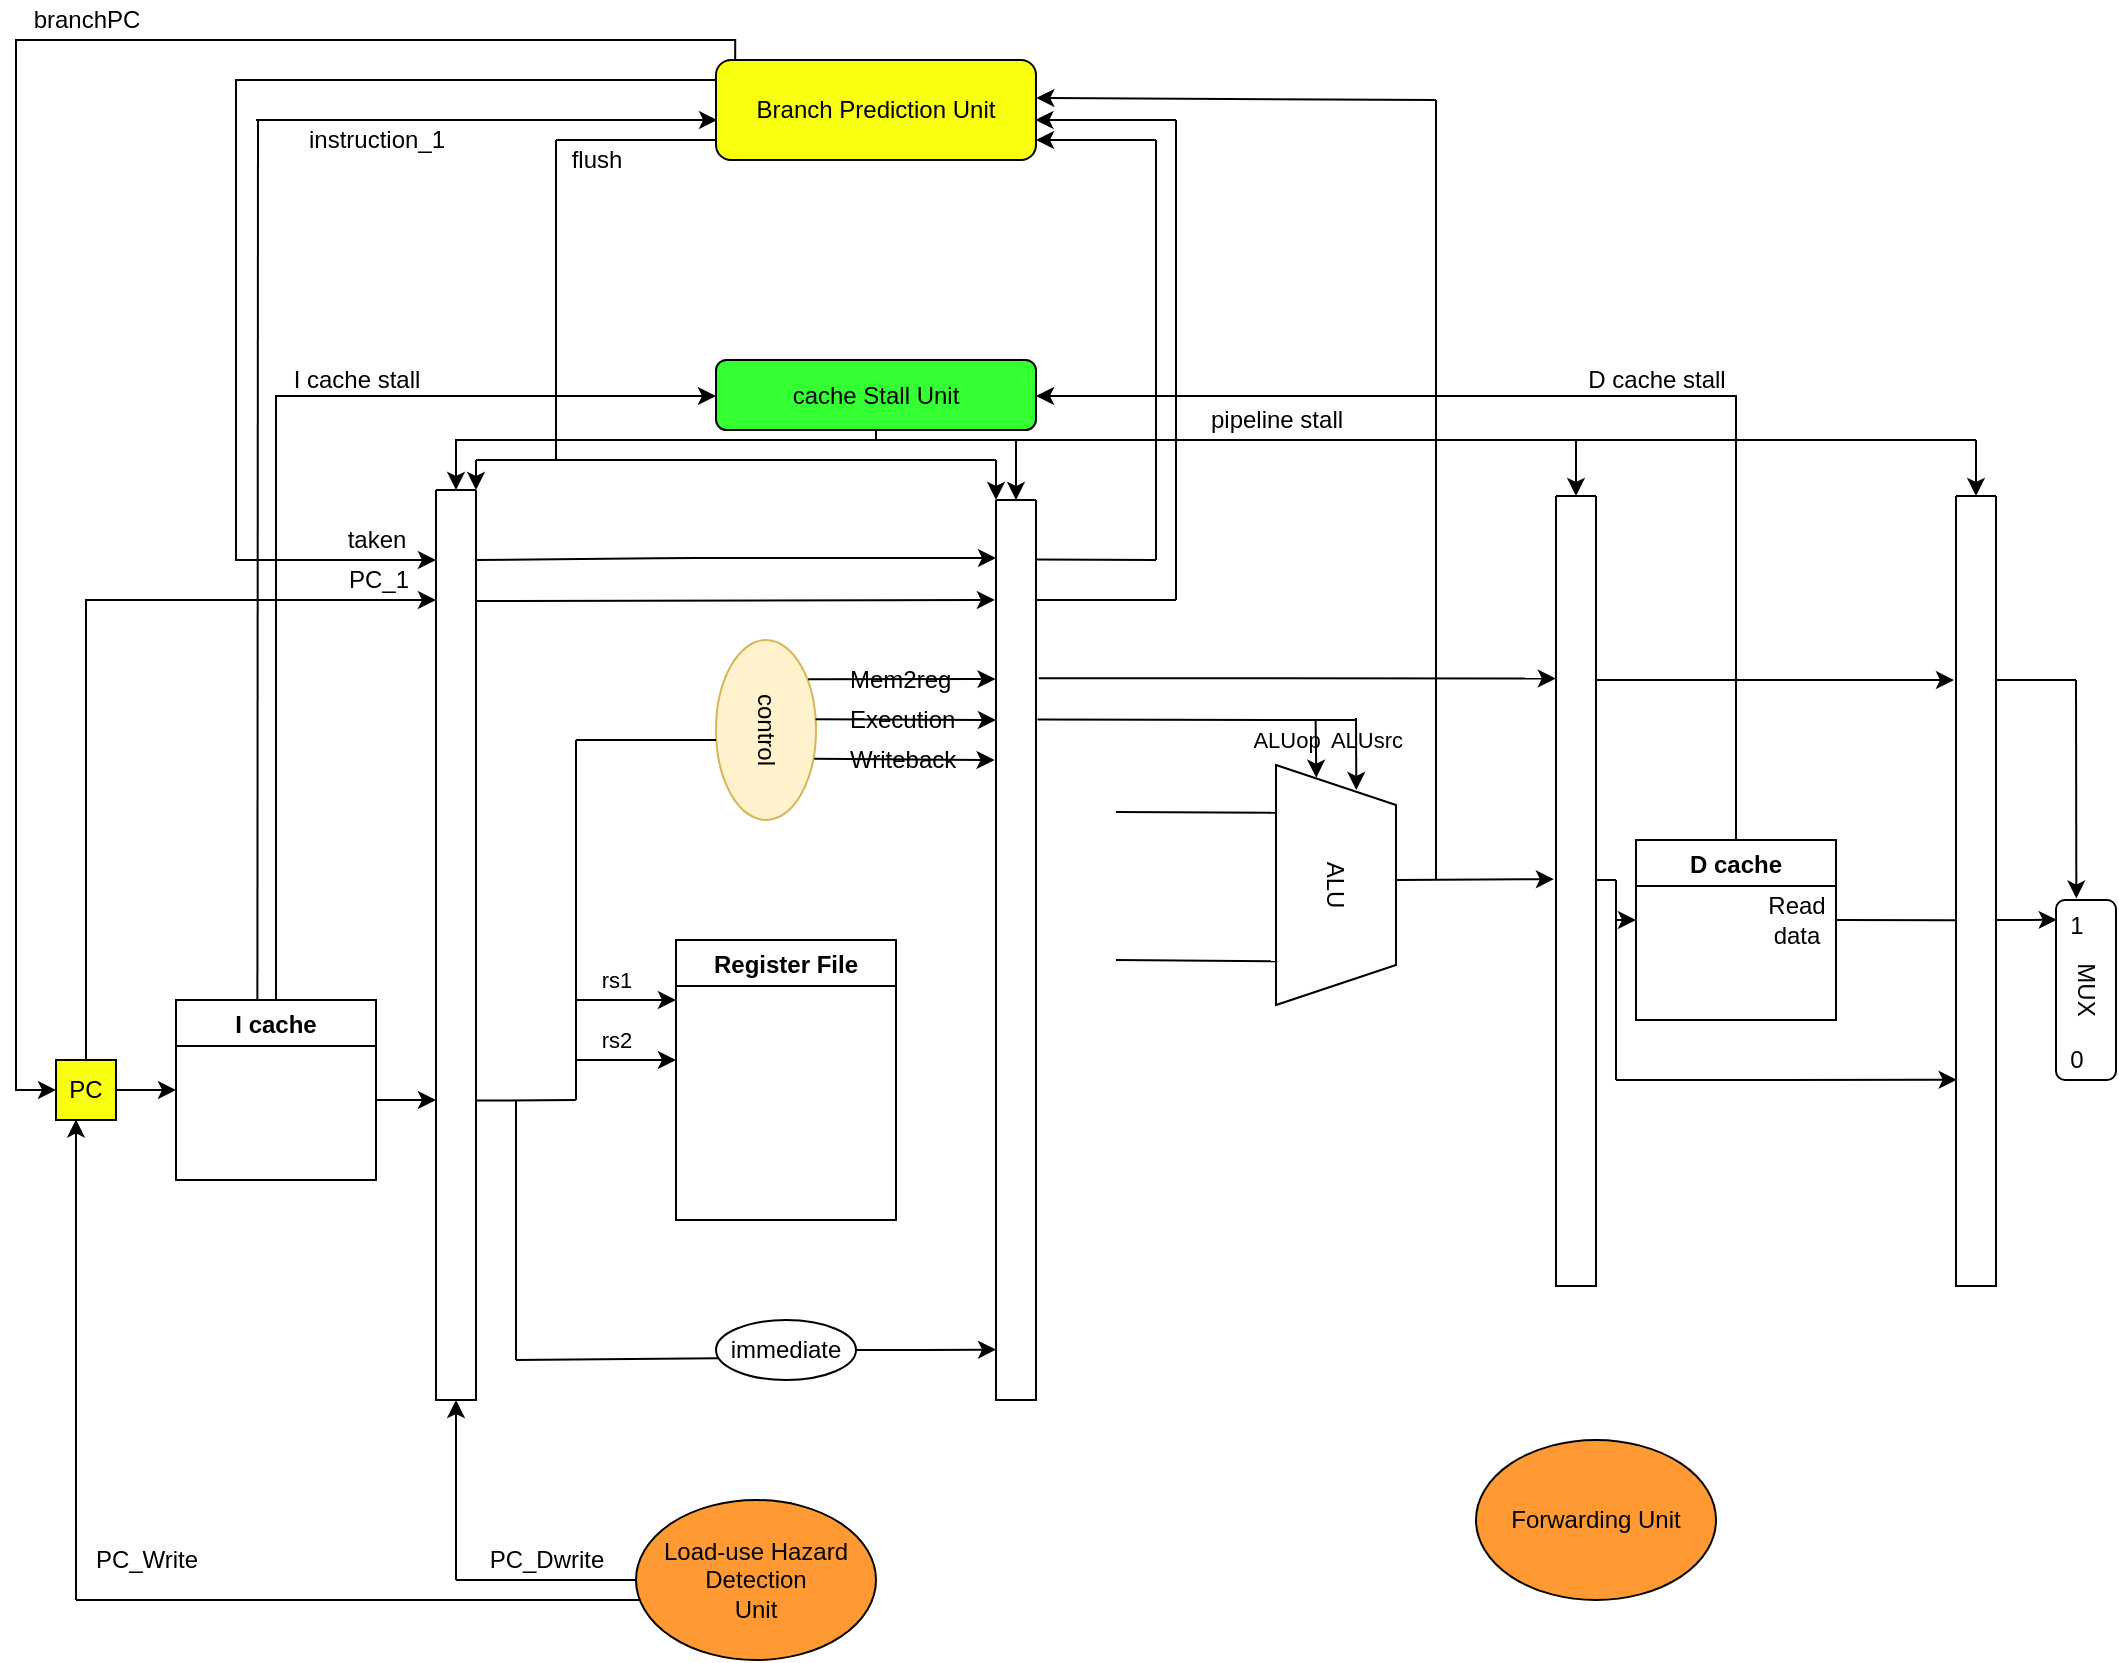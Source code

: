 <mxfile version="14.8.0" type="github">
  <diagram name="Page-1" id="74e2e168-ea6b-b213-b513-2b3c1d86103e">
    <mxGraphModel dx="182" dy="951" grid="1" gridSize="10" guides="1" tooltips="1" connect="1" arrows="1" fold="1" page="1" pageScale="1" pageWidth="1100" pageHeight="850" background="none" math="0" shadow="0">
      <root>
        <mxCell id="0" />
        <mxCell id="1" parent="0" />
        <mxCell id="ZU1CSusWzcEh7mG7xXQY-1" value="" style="swimlane;startSize=0;fillColor=#4262FF;glass=0;swimlaneLine=1;" parent="1" vertex="1">
          <mxGeometry x="220" y="225" width="20" height="455" as="geometry" />
        </mxCell>
        <mxCell id="ZU1CSusWzcEh7mG7xXQY-5" value="" style="swimlane;startSize=0;" parent="1" vertex="1">
          <mxGeometry x="500" y="230" width="20" height="450" as="geometry" />
        </mxCell>
        <mxCell id="ZU1CSusWzcEh7mG7xXQY-6" value="" style="swimlane;startSize=0;" parent="1" vertex="1">
          <mxGeometry x="780" y="228" width="20" height="395" as="geometry" />
        </mxCell>
        <mxCell id="ZU1CSusWzcEh7mG7xXQY-7" value="" style="swimlane;startSize=0;" parent="1" vertex="1">
          <mxGeometry x="980" y="228" width="20" height="395" as="geometry" />
        </mxCell>
        <mxCell id="ZU1CSusWzcEh7mG7xXQY-25" style="edgeStyle=orthogonalEdgeStyle;rounded=0;orthogonalLoop=1;jettySize=auto;html=1;exitX=0.5;exitY=0;exitDx=0;exitDy=0;entryX=0;entryY=0.5;entryDx=0;entryDy=0;" parent="1" source="ZU1CSusWzcEh7mG7xXQY-8" target="ZU1CSusWzcEh7mG7xXQY-22" edge="1">
          <mxGeometry relative="1" as="geometry">
            <mxPoint x="140" y="100" as="targetPoint" />
            <Array as="points">
              <mxPoint x="140" y="178" />
              <mxPoint x="360" y="178" />
            </Array>
          </mxGeometry>
        </mxCell>
        <mxCell id="ehCLnQY0MKMtpjX9cdvk-5" style="edgeStyle=orthogonalEdgeStyle;rounded=0;orthogonalLoop=1;jettySize=auto;html=1;" edge="1" parent="1">
          <mxGeometry relative="1" as="geometry">
            <mxPoint x="220" y="530" as="targetPoint" />
            <mxPoint x="190" y="530" as="sourcePoint" />
          </mxGeometry>
        </mxCell>
        <mxCell id="ZU1CSusWzcEh7mG7xXQY-8" value="I cache" style="swimlane;" parent="1" vertex="1">
          <mxGeometry x="90" y="480" width="100" height="90" as="geometry">
            <mxRectangle x="90" y="400" width="70" height="23" as="alternateBounds" />
          </mxGeometry>
        </mxCell>
        <mxCell id="ZU1CSusWzcEh7mG7xXQY-13" style="edgeStyle=orthogonalEdgeStyle;rounded=0;orthogonalLoop=1;jettySize=auto;html=1;exitX=1;exitY=0.5;exitDx=0;exitDy=0;entryX=0;entryY=0.5;entryDx=0;entryDy=0;" parent="1" source="ZU1CSusWzcEh7mG7xXQY-12" target="ZU1CSusWzcEh7mG7xXQY-8" edge="1">
          <mxGeometry relative="1" as="geometry" />
        </mxCell>
        <mxCell id="ZU1CSusWzcEh7mG7xXQY-83" style="edgeStyle=orthogonalEdgeStyle;rounded=0;orthogonalLoop=1;jettySize=auto;html=1;exitX=0.5;exitY=0;exitDx=0;exitDy=0;" parent="1" source="ZU1CSusWzcEh7mG7xXQY-12" edge="1">
          <mxGeometry relative="1" as="geometry">
            <mxPoint x="220" y="280" as="targetPoint" />
            <Array as="points">
              <mxPoint x="45" y="280" />
            </Array>
          </mxGeometry>
        </mxCell>
        <mxCell id="ZU1CSusWzcEh7mG7xXQY-12" value="PC" style="whiteSpace=wrap;html=1;aspect=fixed;glass=0;fillColor=#F7FF0F;" parent="1" vertex="1">
          <mxGeometry x="30" y="510" width="30" height="30" as="geometry" />
        </mxCell>
        <mxCell id="ZU1CSusWzcEh7mG7xXQY-20" style="edgeStyle=orthogonalEdgeStyle;rounded=0;orthogonalLoop=1;jettySize=auto;html=1;exitX=0.06;exitY=-0.002;exitDx=0;exitDy=0;exitPerimeter=0;entryX=0;entryY=0.5;entryDx=0;entryDy=0;" parent="1" source="ZU1CSusWzcEh7mG7xXQY-14" target="ZU1CSusWzcEh7mG7xXQY-12" edge="1">
          <mxGeometry relative="1" as="geometry">
            <mxPoint x="10" y="525" as="targetPoint" />
            <Array as="points">
              <mxPoint x="370" />
              <mxPoint x="10" />
              <mxPoint x="10" y="525" />
            </Array>
          </mxGeometry>
        </mxCell>
        <mxCell id="ZU1CSusWzcEh7mG7xXQY-40" style="edgeStyle=orthogonalEdgeStyle;rounded=0;orthogonalLoop=1;jettySize=auto;html=1;exitX=0.039;exitY=-0.001;exitDx=0;exitDy=0;exitPerimeter=0;" parent="1" source="ZU1CSusWzcEh7mG7xXQY-14" edge="1">
          <mxGeometry relative="1" as="geometry">
            <mxPoint x="220" y="260" as="targetPoint" />
            <Array as="points">
              <mxPoint x="366" y="20" />
              <mxPoint x="120" y="20" />
              <mxPoint x="120" y="260" />
            </Array>
          </mxGeometry>
        </mxCell>
        <mxCell id="ZU1CSusWzcEh7mG7xXQY-14" value="Branch Prediction Unit" style="rounded=1;whiteSpace=wrap;html=1;glass=0;fillColor=#F7FF0F;" parent="1" vertex="1">
          <mxGeometry x="360" y="10" width="160" height="50" as="geometry" />
        </mxCell>
        <mxCell id="ZU1CSusWzcEh7mG7xXQY-15" value="Forwarding Unit" style="ellipse;whiteSpace=wrap;html=1;glass=0;strokeColor=#000000;fillColor=#FF9933;" parent="1" vertex="1">
          <mxGeometry x="740" y="700" width="120" height="80" as="geometry" />
        </mxCell>
        <mxCell id="ZU1CSusWzcEh7mG7xXQY-16" value="ALU" style="shape=trapezoid;perimeter=trapezoidPerimeter;whiteSpace=wrap;html=1;fixedSize=1;glass=0;strokeColor=#000000;rotation=90;fillColor=#FFFFFF;" parent="1" vertex="1">
          <mxGeometry x="610" y="392.5" width="120" height="60" as="geometry" />
        </mxCell>
        <mxCell id="ZU1CSusWzcEh7mG7xXQY-26" style="edgeStyle=orthogonalEdgeStyle;rounded=0;orthogonalLoop=1;jettySize=auto;html=1;exitX=0.5;exitY=0;exitDx=0;exitDy=0;entryX=1;entryY=0.5;entryDx=0;entryDy=0;" parent="1" source="ZU1CSusWzcEh7mG7xXQY-17" target="ZU1CSusWzcEh7mG7xXQY-22" edge="1">
          <mxGeometry relative="1" as="geometry">
            <mxPoint x="870" y="90" as="targetPoint" />
            <Array as="points">
              <mxPoint x="870" y="178" />
              <mxPoint x="520" y="178" />
            </Array>
          </mxGeometry>
        </mxCell>
        <mxCell id="ZU1CSusWzcEh7mG7xXQY-17" value="D cache" style="swimlane;" parent="1" vertex="1">
          <mxGeometry x="820" y="400" width="100" height="90" as="geometry">
            <mxRectangle x="90" y="400" width="70" height="23" as="alternateBounds" />
          </mxGeometry>
        </mxCell>
        <mxCell id="ehCLnQY0MKMtpjX9cdvk-44" value="Read&lt;br&gt;data" style="text;html=1;resizable=0;autosize=1;align=center;verticalAlign=middle;points=[];fillColor=none;strokeColor=none;rounded=0;" vertex="1" parent="ZU1CSusWzcEh7mG7xXQY-17">
          <mxGeometry x="60" y="25" width="40" height="30" as="geometry" />
        </mxCell>
        <mxCell id="ZU1CSusWzcEh7mG7xXQY-18" value="Register File" style="swimlane;glass=0;strokeColor=#000000;fillColor=#FFFFFF;" parent="1" vertex="1">
          <mxGeometry x="340" y="450" width="110" height="140" as="geometry" />
        </mxCell>
        <mxCell id="ZU1CSusWzcEh7mG7xXQY-27" style="edgeStyle=orthogonalEdgeStyle;rounded=0;orthogonalLoop=1;jettySize=auto;html=1;exitX=0.5;exitY=1;exitDx=0;exitDy=0;" parent="1" source="ZU1CSusWzcEh7mG7xXQY-22" edge="1">
          <mxGeometry relative="1" as="geometry">
            <mxPoint x="230" y="225" as="targetPoint" />
            <Array as="points">
              <mxPoint x="440" y="200" />
              <mxPoint x="230" y="200" />
              <mxPoint x="230" y="225" />
            </Array>
          </mxGeometry>
        </mxCell>
        <mxCell id="ZU1CSusWzcEh7mG7xXQY-22" value="cache Stall Unit" style="rounded=1;whiteSpace=wrap;html=1;glass=0;strokeColor=#000000;fillColor=#33FF33;" parent="1" vertex="1">
          <mxGeometry x="360" y="160" width="160" height="35" as="geometry" />
        </mxCell>
        <mxCell id="ZU1CSusWzcEh7mG7xXQY-30" value="" style="endArrow=none;html=1;" parent="1" edge="1">
          <mxGeometry width="50" height="50" relative="1" as="geometry">
            <mxPoint x="430" y="200" as="sourcePoint" />
            <mxPoint x="990" y="200" as="targetPoint" />
          </mxGeometry>
        </mxCell>
        <mxCell id="ZU1CSusWzcEh7mG7xXQY-31" value="" style="endArrow=classic;html=1;entryX=0.5;entryY=0;entryDx=0;entryDy=0;" parent="1" target="ZU1CSusWzcEh7mG7xXQY-5" edge="1">
          <mxGeometry width="50" height="50" relative="1" as="geometry">
            <mxPoint x="510" y="200" as="sourcePoint" />
            <mxPoint x="500" y="180" as="targetPoint" />
          </mxGeometry>
        </mxCell>
        <mxCell id="ZU1CSusWzcEh7mG7xXQY-32" value="" style="endArrow=classic;html=1;entryX=0.5;entryY=0;entryDx=0;entryDy=0;" parent="1" target="ZU1CSusWzcEh7mG7xXQY-6" edge="1">
          <mxGeometry width="50" height="50" relative="1" as="geometry">
            <mxPoint x="790" y="200" as="sourcePoint" />
            <mxPoint x="525" y="238" as="targetPoint" />
          </mxGeometry>
        </mxCell>
        <mxCell id="ZU1CSusWzcEh7mG7xXQY-33" value="" style="endArrow=classic;html=1;entryX=0.5;entryY=0;entryDx=0;entryDy=0;" parent="1" target="ZU1CSusWzcEh7mG7xXQY-7" edge="1">
          <mxGeometry width="50" height="50" relative="1" as="geometry">
            <mxPoint x="990" y="200" as="sourcePoint" />
            <mxPoint x="805" y="238" as="targetPoint" />
          </mxGeometry>
        </mxCell>
        <mxCell id="ZU1CSusWzcEh7mG7xXQY-34" value="pipeline stall" style="text;html=1;resizable=0;autosize=1;align=center;verticalAlign=middle;points=[];fillColor=none;strokeColor=none;rounded=0;glass=0;" parent="1" vertex="1">
          <mxGeometry x="600" y="180" width="80" height="20" as="geometry" />
        </mxCell>
        <mxCell id="ZU1CSusWzcEh7mG7xXQY-35" value="D cache stall" style="text;html=1;resizable=0;autosize=1;align=center;verticalAlign=middle;points=[];fillColor=none;strokeColor=none;rounded=0;glass=0;" parent="1" vertex="1">
          <mxGeometry x="790" y="160" width="80" height="20" as="geometry" />
        </mxCell>
        <mxCell id="ZU1CSusWzcEh7mG7xXQY-36" value="I cache stall" style="text;html=1;resizable=0;autosize=1;align=center;verticalAlign=middle;points=[];fillColor=none;strokeColor=none;rounded=0;glass=0;" parent="1" vertex="1">
          <mxGeometry x="140" y="160" width="80" height="20" as="geometry" />
        </mxCell>
        <mxCell id="ZU1CSusWzcEh7mG7xXQY-41" value="taken" style="text;html=1;resizable=0;autosize=1;align=center;verticalAlign=middle;points=[];fillColor=none;strokeColor=none;rounded=0;glass=0;" parent="1" vertex="1">
          <mxGeometry x="170" y="240" width="40" height="20" as="geometry" />
        </mxCell>
        <mxCell id="ZU1CSusWzcEh7mG7xXQY-45" value="" style="endArrow=classic;html=1;" parent="1" edge="1">
          <mxGeometry width="50" height="50" relative="1" as="geometry">
            <mxPoint x="500" y="210" as="sourcePoint" />
            <mxPoint x="500" y="230" as="targetPoint" />
          </mxGeometry>
        </mxCell>
        <mxCell id="ZU1CSusWzcEh7mG7xXQY-46" value="flush" style="text;html=1;resizable=0;autosize=1;align=center;verticalAlign=middle;points=[];fillColor=none;strokeColor=none;rounded=0;glass=0;" parent="1" vertex="1">
          <mxGeometry x="280" y="50" width="40" height="20" as="geometry" />
        </mxCell>
        <mxCell id="ZU1CSusWzcEh7mG7xXQY-47" value="" style="endArrow=classic;html=1;exitX=0.994;exitY=0.077;exitDx=0;exitDy=0;exitPerimeter=0;" parent="1" source="ZU1CSusWzcEh7mG7xXQY-1" edge="1">
          <mxGeometry width="50" height="50" relative="1" as="geometry">
            <mxPoint x="340" y="230" as="sourcePoint" />
            <mxPoint x="500" y="259" as="targetPoint" />
            <Array as="points">
              <mxPoint x="340" y="259" />
              <mxPoint x="390" y="259" />
              <mxPoint x="470" y="259" />
            </Array>
          </mxGeometry>
        </mxCell>
        <mxCell id="ZU1CSusWzcEh7mG7xXQY-50" value="" style="endArrow=none;html=1;" parent="1" edge="1">
          <mxGeometry width="50" height="50" relative="1" as="geometry">
            <mxPoint x="580" y="260" as="sourcePoint" />
            <mxPoint x="580" y="50" as="targetPoint" />
          </mxGeometry>
        </mxCell>
        <mxCell id="ZU1CSusWzcEh7mG7xXQY-51" value="" style="endArrow=classic;html=1;entryX=1;entryY=0.8;entryDx=0;entryDy=0;entryPerimeter=0;" parent="1" target="ZU1CSusWzcEh7mG7xXQY-14" edge="1">
          <mxGeometry width="50" height="50" relative="1" as="geometry">
            <mxPoint x="580" y="50" as="sourcePoint" />
            <mxPoint x="610" y="30" as="targetPoint" />
          </mxGeometry>
        </mxCell>
        <mxCell id="ZU1CSusWzcEh7mG7xXQY-52" value="" style="endArrow=none;html=1;exitX=0.992;exitY=0.066;exitDx=0;exitDy=0;exitPerimeter=0;" parent="1" source="ZU1CSusWzcEh7mG7xXQY-5" edge="1">
          <mxGeometry width="50" height="50" relative="1" as="geometry">
            <mxPoint x="521" y="260" as="sourcePoint" />
            <mxPoint x="580" y="260" as="targetPoint" />
          </mxGeometry>
        </mxCell>
        <mxCell id="ZU1CSusWzcEh7mG7xXQY-53" value="" style="endArrow=classic;html=1;entryX=-0.052;entryY=0.485;entryDx=0;entryDy=0;entryPerimeter=0;" parent="1" target="ZU1CSusWzcEh7mG7xXQY-6" edge="1">
          <mxGeometry width="50" height="50" relative="1" as="geometry">
            <mxPoint x="700" y="420" as="sourcePoint" />
            <mxPoint x="620" y="310" as="targetPoint" />
            <Array as="points" />
          </mxGeometry>
        </mxCell>
        <mxCell id="ZU1CSusWzcEh7mG7xXQY-54" value="" style="endArrow=classic;html=1;entryX=-0.027;entryY=0.111;entryDx=0;entryDy=0;entryPerimeter=0;exitX=0.985;exitY=0.122;exitDx=0;exitDy=0;exitPerimeter=0;" parent="1" source="ZU1CSusWzcEh7mG7xXQY-1" target="ZU1CSusWzcEh7mG7xXQY-5" edge="1">
          <mxGeometry width="50" height="50" relative="1" as="geometry">
            <mxPoint x="290" y="280" as="sourcePoint" />
            <mxPoint x="480" y="340" as="targetPoint" />
          </mxGeometry>
        </mxCell>
        <mxCell id="ZU1CSusWzcEh7mG7xXQY-55" value="" style="endArrow=none;html=1;exitX=1;exitY=0.111;exitDx=0;exitDy=0;exitPerimeter=0;" parent="1" source="ZU1CSusWzcEh7mG7xXQY-5" edge="1">
          <mxGeometry width="50" height="50" relative="1" as="geometry">
            <mxPoint x="560" y="270" as="sourcePoint" />
            <mxPoint x="590" y="280" as="targetPoint" />
          </mxGeometry>
        </mxCell>
        <mxCell id="ZU1CSusWzcEh7mG7xXQY-56" value="" style="endArrow=none;html=1;" parent="1" edge="1">
          <mxGeometry width="50" height="50" relative="1" as="geometry">
            <mxPoint x="590" y="280" as="sourcePoint" />
            <mxPoint x="590" y="40" as="targetPoint" />
          </mxGeometry>
        </mxCell>
        <mxCell id="ZU1CSusWzcEh7mG7xXQY-57" value="" style="endArrow=classic;html=1;entryX=0.998;entryY=0.6;entryDx=0;entryDy=0;entryPerimeter=0;" parent="1" target="ZU1CSusWzcEh7mG7xXQY-14" edge="1">
          <mxGeometry width="50" height="50" relative="1" as="geometry">
            <mxPoint x="590" y="40" as="sourcePoint" />
            <mxPoint x="610" y="10" as="targetPoint" />
          </mxGeometry>
        </mxCell>
        <mxCell id="ZU1CSusWzcEh7mG7xXQY-59" value="" style="endArrow=none;html=1;" parent="1" edge="1">
          <mxGeometry width="50" height="50" relative="1" as="geometry">
            <mxPoint x="720" y="420" as="sourcePoint" />
            <mxPoint x="720" y="30" as="targetPoint" />
          </mxGeometry>
        </mxCell>
        <mxCell id="ZU1CSusWzcEh7mG7xXQY-61" value="" style="endArrow=classic;html=1;entryX=1.001;entryY=0.38;entryDx=0;entryDy=0;entryPerimeter=0;" parent="1" target="ZU1CSusWzcEh7mG7xXQY-14" edge="1">
          <mxGeometry width="50" height="50" relative="1" as="geometry">
            <mxPoint x="720" y="30" as="sourcePoint" />
            <mxPoint x="590" y="220" as="targetPoint" />
          </mxGeometry>
        </mxCell>
        <mxCell id="ZU1CSusWzcEh7mG7xXQY-62" value="" style="endArrow=none;html=1;entryX=0.199;entryY=0.999;entryDx=0;entryDy=0;entryPerimeter=0;" parent="1" target="ZU1CSusWzcEh7mG7xXQY-16" edge="1">
          <mxGeometry width="50" height="50" relative="1" as="geometry">
            <mxPoint x="560" y="386" as="sourcePoint" />
            <mxPoint x="450" y="320" as="targetPoint" />
          </mxGeometry>
        </mxCell>
        <mxCell id="ZU1CSusWzcEh7mG7xXQY-63" value="" style="endArrow=none;html=1;entryX=0.818;entryY=0.989;entryDx=0;entryDy=0;entryPerimeter=0;" parent="1" target="ZU1CSusWzcEh7mG7xXQY-16" edge="1">
          <mxGeometry width="50" height="50" relative="1" as="geometry">
            <mxPoint x="560" y="460.0" as="sourcePoint" />
            <mxPoint x="638" y="460" as="targetPoint" />
          </mxGeometry>
        </mxCell>
        <mxCell id="ZU1CSusWzcEh7mG7xXQY-64" value="" style="endArrow=classic;html=1;entryX=0.053;entryY=0.664;entryDx=0;entryDy=0;entryPerimeter=0;exitX=-0.004;exitY=-0.022;exitDx=0;exitDy=0;exitPerimeter=0;" parent="1" target="ZU1CSusWzcEh7mG7xXQY-16" edge="1" source="ehCLnQY0MKMtpjX9cdvk-32">
          <mxGeometry width="50" height="50" relative="1" as="geometry">
            <mxPoint x="660" y="320" as="sourcePoint" />
            <mxPoint x="650" y="360" as="targetPoint" />
          </mxGeometry>
        </mxCell>
        <mxCell id="ZU1CSusWzcEh7mG7xXQY-65" value="" style="endArrow=classic;html=1;entryX=0.053;entryY=0.664;entryDx=0;entryDy=0;entryPerimeter=0;" parent="1" edge="1">
          <mxGeometry width="50" height="50" relative="1" as="geometry">
            <mxPoint x="680" y="339" as="sourcePoint" />
            <mxPoint x="680.16" y="375" as="targetPoint" />
          </mxGeometry>
        </mxCell>
        <mxCell id="ZU1CSusWzcEh7mG7xXQY-68" value="branchPC" style="text;html=1;resizable=0;autosize=1;align=center;verticalAlign=middle;points=[];fillColor=none;strokeColor=none;rounded=0;glass=0;" parent="1" vertex="1">
          <mxGeometry x="10" y="-20" width="70" height="20" as="geometry" />
        </mxCell>
        <mxCell id="ZU1CSusWzcEh7mG7xXQY-70" value="" style="endArrow=none;html=1;" parent="1" edge="1">
          <mxGeometry width="50" height="50" relative="1" as="geometry">
            <mxPoint x="240" y="210" as="sourcePoint" />
            <mxPoint x="500" y="210" as="targetPoint" />
          </mxGeometry>
        </mxCell>
        <mxCell id="ZU1CSusWzcEh7mG7xXQY-71" value="" style="endArrow=classic;html=1;entryX=1;entryY=0;entryDx=0;entryDy=0;" parent="1" target="ZU1CSusWzcEh7mG7xXQY-1" edge="1">
          <mxGeometry width="50" height="50" relative="1" as="geometry">
            <mxPoint x="240" y="210" as="sourcePoint" />
            <mxPoint x="240" y="220" as="targetPoint" />
          </mxGeometry>
        </mxCell>
        <mxCell id="ZU1CSusWzcEh7mG7xXQY-72" value="" style="endArrow=none;html=1;" parent="1" edge="1">
          <mxGeometry width="50" height="50" relative="1" as="geometry">
            <mxPoint x="280" y="210" as="sourcePoint" />
            <mxPoint x="280" y="50" as="targetPoint" />
          </mxGeometry>
        </mxCell>
        <mxCell id="ZU1CSusWzcEh7mG7xXQY-76" value="" style="endArrow=none;html=1;exitX=0.407;exitY=-0.003;exitDx=0;exitDy=0;exitPerimeter=0;" parent="1" source="ZU1CSusWzcEh7mG7xXQY-8" edge="1">
          <mxGeometry width="50" height="50" relative="1" as="geometry">
            <mxPoint x="360" y="230" as="sourcePoint" />
            <mxPoint x="131" y="40" as="targetPoint" />
          </mxGeometry>
        </mxCell>
        <mxCell id="ZU1CSusWzcEh7mG7xXQY-78" value="" style="endArrow=none;html=1;entryX=0;entryY=0.8;entryDx=0;entryDy=0;entryPerimeter=0;" parent="1" target="ZU1CSusWzcEh7mG7xXQY-14" edge="1">
          <mxGeometry width="50" height="50" relative="1" as="geometry">
            <mxPoint x="280" y="50" as="sourcePoint" />
            <mxPoint x="350" y="30" as="targetPoint" />
          </mxGeometry>
        </mxCell>
        <mxCell id="ZU1CSusWzcEh7mG7xXQY-79" value="instruction_1" style="text;html=1;resizable=0;autosize=1;align=center;verticalAlign=middle;points=[];fillColor=none;strokeColor=none;rounded=0;glass=0;" parent="1" vertex="1">
          <mxGeometry x="150" y="40" width="80" height="20" as="geometry" />
        </mxCell>
        <mxCell id="ZU1CSusWzcEh7mG7xXQY-80" value="PC_1" style="text;html=1;resizable=0;autosize=1;align=center;verticalAlign=middle;points=[];fillColor=none;strokeColor=none;rounded=0;glass=0;" parent="1" vertex="1">
          <mxGeometry x="166" y="260" width="50" height="20" as="geometry" />
        </mxCell>
        <mxCell id="ZU1CSusWzcEh7mG7xXQY-82" value="" style="endArrow=classic;html=1;" parent="1" edge="1">
          <mxGeometry width="50" height="50" relative="1" as="geometry">
            <mxPoint x="130" y="40" as="sourcePoint" />
            <mxPoint x="360.537" y="40" as="targetPoint" />
          </mxGeometry>
        </mxCell>
        <mxCell id="ZU1CSusWzcEh7mG7xXQY-92" value="Load-use Hazard Detection &lt;br&gt;Unit" style="ellipse;whiteSpace=wrap;html=1;glass=0;strokeColor=#000000;fillColor=#FF9933;" parent="1" vertex="1">
          <mxGeometry x="320" y="730" width="120" height="80" as="geometry" />
        </mxCell>
        <mxCell id="ZU1CSusWzcEh7mG7xXQY-93" value="" style="endArrow=none;html=1;exitX=0;exitY=0.5;exitDx=0;exitDy=0;" parent="1" source="ZU1CSusWzcEh7mG7xXQY-92" edge="1">
          <mxGeometry width="50" height="50" relative="1" as="geometry">
            <mxPoint x="380" y="650" as="sourcePoint" />
            <mxPoint x="230" y="770" as="targetPoint" />
          </mxGeometry>
        </mxCell>
        <mxCell id="ZU1CSusWzcEh7mG7xXQY-94" value="" style="endArrow=none;html=1;entryX=0.016;entryY=0.625;entryDx=0;entryDy=0;entryPerimeter=0;" parent="1" target="ZU1CSusWzcEh7mG7xXQY-92" edge="1">
          <mxGeometry width="50" height="50" relative="1" as="geometry">
            <mxPoint x="40" y="780" as="sourcePoint" />
            <mxPoint x="290" y="680" as="targetPoint" />
          </mxGeometry>
        </mxCell>
        <mxCell id="ZU1CSusWzcEh7mG7xXQY-95" value="" style="endArrow=classic;html=1;entryX=0.333;entryY=0.99;entryDx=0;entryDy=0;entryPerimeter=0;" parent="1" target="ZU1CSusWzcEh7mG7xXQY-12" edge="1">
          <mxGeometry width="50" height="50" relative="1" as="geometry">
            <mxPoint x="40" y="780" as="sourcePoint" />
            <mxPoint x="210" y="560" as="targetPoint" />
          </mxGeometry>
        </mxCell>
        <mxCell id="ZU1CSusWzcEh7mG7xXQY-96" value="" style="endArrow=classic;html=1;" parent="1" edge="1">
          <mxGeometry width="50" height="50" relative="1" as="geometry">
            <mxPoint x="230" y="770" as="sourcePoint" />
            <mxPoint x="230" y="680" as="targetPoint" />
          </mxGeometry>
        </mxCell>
        <mxCell id="ZU1CSusWzcEh7mG7xXQY-97" value="PC_Dwrite" style="text;html=1;resizable=0;autosize=1;align=center;verticalAlign=middle;points=[];fillColor=none;strokeColor=none;rounded=0;glass=0;" parent="1" vertex="1">
          <mxGeometry x="240" y="750" width="70" height="20" as="geometry" />
        </mxCell>
        <mxCell id="ZU1CSusWzcEh7mG7xXQY-98" value="PC_Write" style="text;html=1;resizable=0;autosize=1;align=center;verticalAlign=middle;points=[];fillColor=none;strokeColor=none;rounded=0;glass=0;" parent="1" vertex="1">
          <mxGeometry x="40" y="750" width="70" height="20" as="geometry" />
        </mxCell>
        <mxCell id="ehCLnQY0MKMtpjX9cdvk-4" style="edgeStyle=orthogonalEdgeStyle;rounded=0;orthogonalLoop=1;jettySize=auto;html=1;entryX=0.001;entryY=0.944;entryDx=0;entryDy=0;entryPerimeter=0;" edge="1" parent="1" source="ZU1CSusWzcEh7mG7xXQY-100" target="ZU1CSusWzcEh7mG7xXQY-5">
          <mxGeometry relative="1" as="geometry" />
        </mxCell>
        <mxCell id="ZU1CSusWzcEh7mG7xXQY-100" value="immediate" style="ellipse;whiteSpace=wrap;html=1;glass=0;strokeColor=#000000;fillColor=#FFFFFF;" parent="1" vertex="1">
          <mxGeometry x="360" y="640" width="70" height="30" as="geometry" />
        </mxCell>
        <mxCell id="ehCLnQY0MKMtpjX9cdvk-2" value="" style="endArrow=none;html=1;" edge="1" parent="1">
          <mxGeometry width="50" height="50" relative="1" as="geometry">
            <mxPoint x="260" y="660" as="sourcePoint" />
            <mxPoint x="260" y="530" as="targetPoint" />
          </mxGeometry>
        </mxCell>
        <mxCell id="ehCLnQY0MKMtpjX9cdvk-6" value="" style="endArrow=none;html=1;entryX=0.016;entryY=0.639;entryDx=0;entryDy=0;entryPerimeter=0;" edge="1" parent="1" target="ZU1CSusWzcEh7mG7xXQY-100">
          <mxGeometry width="50" height="50" relative="1" as="geometry">
            <mxPoint x="260" y="660" as="sourcePoint" />
            <mxPoint x="390" y="560" as="targetPoint" />
          </mxGeometry>
        </mxCell>
        <mxCell id="ehCLnQY0MKMtpjX9cdvk-7" value="" style="endArrow=none;html=1;exitX=1.024;exitY=0.671;exitDx=0;exitDy=0;exitPerimeter=0;" edge="1" parent="1" source="ZU1CSusWzcEh7mG7xXQY-1">
          <mxGeometry width="50" height="50" relative="1" as="geometry">
            <mxPoint x="260" y="550" as="sourcePoint" />
            <mxPoint x="290" y="530" as="targetPoint" />
          </mxGeometry>
        </mxCell>
        <mxCell id="ehCLnQY0MKMtpjX9cdvk-8" value="" style="endArrow=none;html=1;" edge="1" parent="1">
          <mxGeometry width="50" height="50" relative="1" as="geometry">
            <mxPoint x="290" y="530" as="sourcePoint" />
            <mxPoint x="290" y="480" as="targetPoint" />
          </mxGeometry>
        </mxCell>
        <mxCell id="ehCLnQY0MKMtpjX9cdvk-9" value="" style="endArrow=classic;html=1;" edge="1" parent="1">
          <mxGeometry width="50" height="50" relative="1" as="geometry">
            <mxPoint x="290" y="480" as="sourcePoint" />
            <mxPoint x="340" y="480" as="targetPoint" />
          </mxGeometry>
        </mxCell>
        <mxCell id="ehCLnQY0MKMtpjX9cdvk-10" value="" style="endArrow=classic;html=1;" edge="1" parent="1">
          <mxGeometry width="50" height="50" relative="1" as="geometry">
            <mxPoint x="290" y="510" as="sourcePoint" />
            <mxPoint x="340" y="510" as="targetPoint" />
          </mxGeometry>
        </mxCell>
        <mxCell id="ehCLnQY0MKMtpjX9cdvk-11" value="&lt;span style=&quot;font-size: 11px&quot;&gt;rs1&lt;/span&gt;" style="text;html=1;resizable=0;autosize=1;align=center;verticalAlign=middle;points=[];fillColor=none;strokeColor=none;rounded=0;" vertex="1" parent="1">
          <mxGeometry x="295" y="460" width="30" height="20" as="geometry" />
        </mxCell>
        <mxCell id="ehCLnQY0MKMtpjX9cdvk-12" value="&lt;span style=&quot;font-size: 11px&quot;&gt;rs2&lt;/span&gt;" style="text;html=1;resizable=0;autosize=1;align=center;verticalAlign=middle;points=[];fillColor=none;strokeColor=none;rounded=0;" vertex="1" parent="1">
          <mxGeometry x="295" y="490" width="30" height="20" as="geometry" />
        </mxCell>
        <mxCell id="ehCLnQY0MKMtpjX9cdvk-13" value="control" style="ellipse;whiteSpace=wrap;html=1;rotation=90;fillColor=#fff2cc;strokeColor=#d6b656;" vertex="1" parent="1">
          <mxGeometry x="340" y="320" width="90" height="50" as="geometry" />
        </mxCell>
        <mxCell id="ehCLnQY0MKMtpjX9cdvk-14" value="" style="endArrow=none;html=1;" edge="1" parent="1">
          <mxGeometry width="50" height="50" relative="1" as="geometry">
            <mxPoint x="290" y="480" as="sourcePoint" />
            <mxPoint x="290" y="350" as="targetPoint" />
          </mxGeometry>
        </mxCell>
        <mxCell id="ehCLnQY0MKMtpjX9cdvk-15" value="" style="endArrow=none;html=1;" edge="1" parent="1">
          <mxGeometry width="50" height="50" relative="1" as="geometry">
            <mxPoint x="290" y="350" as="sourcePoint" />
            <mxPoint x="360" y="350" as="targetPoint" />
          </mxGeometry>
        </mxCell>
        <mxCell id="ehCLnQY0MKMtpjX9cdvk-20" value="" style="endArrow=classic;html=1;exitX=0.218;exitY=0.079;exitDx=0;exitDy=0;exitPerimeter=0;entryX=-0.011;entryY=0.199;entryDx=0;entryDy=0;entryPerimeter=0;" edge="1" parent="1" source="ehCLnQY0MKMtpjX9cdvk-13" target="ZU1CSusWzcEh7mG7xXQY-5">
          <mxGeometry width="50" height="50" relative="1" as="geometry">
            <mxPoint x="420" y="350" as="sourcePoint" />
            <mxPoint x="470" y="300" as="targetPoint" />
          </mxGeometry>
        </mxCell>
        <mxCell id="ehCLnQY0MKMtpjX9cdvk-21" value="Mem2reg" style="text;html=1;resizable=0;autosize=1;align=left;verticalAlign=middle;points=[];fillColor=none;strokeColor=none;rounded=0;" vertex="1" parent="1">
          <mxGeometry x="425" y="310" width="70" height="20" as="geometry" />
        </mxCell>
        <mxCell id="ehCLnQY0MKMtpjX9cdvk-22" value="" style="endArrow=classic;html=1;exitX=0.44;exitY=0.005;exitDx=0;exitDy=0;exitPerimeter=0;" edge="1" parent="1" source="ehCLnQY0MKMtpjX9cdvk-13">
          <mxGeometry width="50" height="50" relative="1" as="geometry">
            <mxPoint x="420" y="370" as="sourcePoint" />
            <mxPoint x="500" y="340" as="targetPoint" />
          </mxGeometry>
        </mxCell>
        <mxCell id="ehCLnQY0MKMtpjX9cdvk-23" value="Execution" style="text;html=1;resizable=0;autosize=1;align=left;verticalAlign=middle;points=[];fillColor=none;strokeColor=none;rounded=0;" vertex="1" parent="1">
          <mxGeometry x="425" y="330" width="70" height="20" as="geometry" />
        </mxCell>
        <mxCell id="ehCLnQY0MKMtpjX9cdvk-24" value="" style="endArrow=classic;html=1;exitX=0.66;exitY=0.018;exitDx=0;exitDy=0;exitPerimeter=0;entryX=-0.035;entryY=0.289;entryDx=0;entryDy=0;entryPerimeter=0;" edge="1" parent="1" source="ehCLnQY0MKMtpjX9cdvk-13" target="ZU1CSusWzcEh7mG7xXQY-5">
          <mxGeometry width="50" height="50" relative="1" as="geometry">
            <mxPoint x="410" y="370" as="sourcePoint" />
            <mxPoint x="460" y="320" as="targetPoint" />
          </mxGeometry>
        </mxCell>
        <mxCell id="ehCLnQY0MKMtpjX9cdvk-25" value="Writeback" style="text;html=1;resizable=0;autosize=1;align=left;verticalAlign=middle;points=[];fillColor=none;strokeColor=none;rounded=0;" vertex="1" parent="1">
          <mxGeometry x="425" y="350" width="70" height="20" as="geometry" />
        </mxCell>
        <mxCell id="ehCLnQY0MKMtpjX9cdvk-31" value="&lt;font style=&quot;font-size: 11px&quot;&gt;ALUop&lt;/font&gt;" style="text;html=1;resizable=0;autosize=1;align=center;verticalAlign=middle;points=[];fillColor=none;strokeColor=none;rounded=0;" vertex="1" parent="1">
          <mxGeometry x="620" y="340" width="50" height="20" as="geometry" />
        </mxCell>
        <mxCell id="ehCLnQY0MKMtpjX9cdvk-32" value="&lt;font style=&quot;font-size: 11px&quot;&gt;ALUsrc&lt;/font&gt;" style="text;html=1;resizable=0;autosize=1;align=center;verticalAlign=middle;points=[];fillColor=none;strokeColor=none;rounded=0;" vertex="1" parent="1">
          <mxGeometry x="660" y="340" width="50" height="20" as="geometry" />
        </mxCell>
        <mxCell id="ehCLnQY0MKMtpjX9cdvk-34" value="" style="endArrow=none;html=1;exitX=1.039;exitY=0.244;exitDx=0;exitDy=0;exitPerimeter=0;" edge="1" parent="1" source="ZU1CSusWzcEh7mG7xXQY-5">
          <mxGeometry width="50" height="50" relative="1" as="geometry">
            <mxPoint x="570" y="350" as="sourcePoint" />
            <mxPoint x="680" y="340" as="targetPoint" />
          </mxGeometry>
        </mxCell>
        <mxCell id="ehCLnQY0MKMtpjX9cdvk-35" value="" style="endArrow=classic;html=1;exitX=1.069;exitY=0.198;exitDx=0;exitDy=0;exitPerimeter=0;entryX=-0.005;entryY=0.231;entryDx=0;entryDy=0;entryPerimeter=0;" edge="1" parent="1" source="ZU1CSusWzcEh7mG7xXQY-5" target="ZU1CSusWzcEh7mG7xXQY-6">
          <mxGeometry width="50" height="50" relative="1" as="geometry">
            <mxPoint x="610" y="330" as="sourcePoint" />
            <mxPoint x="660" y="280" as="targetPoint" />
          </mxGeometry>
        </mxCell>
        <mxCell id="ehCLnQY0MKMtpjX9cdvk-36" value="" style="endArrow=classic;html=1;exitX=0.985;exitY=0.233;exitDx=0;exitDy=0;exitPerimeter=0;" edge="1" parent="1" source="ZU1CSusWzcEh7mG7xXQY-6">
          <mxGeometry width="50" height="50" relative="1" as="geometry">
            <mxPoint x="801" y="320" as="sourcePoint" />
            <mxPoint x="979" y="320" as="targetPoint" />
          </mxGeometry>
        </mxCell>
        <mxCell id="ehCLnQY0MKMtpjX9cdvk-37" value="MUX" style="rounded=1;whiteSpace=wrap;html=1;rotation=90;" vertex="1" parent="1">
          <mxGeometry x="1000" y="460" width="90" height="30" as="geometry" />
        </mxCell>
        <mxCell id="ehCLnQY0MKMtpjX9cdvk-38" value="" style="endArrow=none;html=1;" edge="1" parent="1">
          <mxGeometry width="50" height="50" relative="1" as="geometry">
            <mxPoint x="1000" y="320" as="sourcePoint" />
            <mxPoint x="1040" y="320" as="targetPoint" />
          </mxGeometry>
        </mxCell>
        <mxCell id="ehCLnQY0MKMtpjX9cdvk-39" value="" style="endArrow=classic;html=1;entryX=-0.008;entryY=0.661;entryDx=0;entryDy=0;entryPerimeter=0;" edge="1" parent="1" target="ehCLnQY0MKMtpjX9cdvk-37">
          <mxGeometry width="50" height="50" relative="1" as="geometry">
            <mxPoint x="1040" y="320" as="sourcePoint" />
            <mxPoint x="950" y="360" as="targetPoint" />
          </mxGeometry>
        </mxCell>
        <mxCell id="ehCLnQY0MKMtpjX9cdvk-40" value="1" style="text;html=1;resizable=0;autosize=1;align=center;verticalAlign=middle;points=[];fillColor=none;strokeColor=none;rounded=0;" vertex="1" parent="1">
          <mxGeometry x="1030" y="432.5" width="20" height="20" as="geometry" />
        </mxCell>
        <mxCell id="ehCLnQY0MKMtpjX9cdvk-41" value="0" style="text;html=1;resizable=0;autosize=1;align=center;verticalAlign=middle;points=[];fillColor=none;strokeColor=none;rounded=0;" vertex="1" parent="1">
          <mxGeometry x="1030" y="500" width="20" height="20" as="geometry" />
        </mxCell>
        <mxCell id="ehCLnQY0MKMtpjX9cdvk-42" value="" style="endArrow=none;html=1;entryX=-0.001;entryY=0.537;entryDx=0;entryDy=0;entryPerimeter=0;" edge="1" parent="1" target="ZU1CSusWzcEh7mG7xXQY-7">
          <mxGeometry width="50" height="50" relative="1" as="geometry">
            <mxPoint x="920" y="440" as="sourcePoint" />
            <mxPoint x="980" y="420" as="targetPoint" />
          </mxGeometry>
        </mxCell>
        <mxCell id="ehCLnQY0MKMtpjX9cdvk-43" value="" style="endArrow=classic;html=1;entryX=0.019;entryY=0.371;entryDx=0;entryDy=0;entryPerimeter=0;" edge="1" parent="1" target="ehCLnQY0MKMtpjX9cdvk-40">
          <mxGeometry width="50" height="50" relative="1" as="geometry">
            <mxPoint x="1000" y="440" as="sourcePoint" />
            <mxPoint x="1029" y="440" as="targetPoint" />
          </mxGeometry>
        </mxCell>
        <mxCell id="ehCLnQY0MKMtpjX9cdvk-45" value="" style="endArrow=none;html=1;exitX=1.011;exitY=0.486;exitDx=0;exitDy=0;exitPerimeter=0;" edge="1" parent="1" source="ZU1CSusWzcEh7mG7xXQY-6">
          <mxGeometry width="50" height="50" relative="1" as="geometry">
            <mxPoint x="750" y="450" as="sourcePoint" />
            <mxPoint x="810" y="420" as="targetPoint" />
          </mxGeometry>
        </mxCell>
        <mxCell id="ehCLnQY0MKMtpjX9cdvk-46" value="" style="endArrow=none;html=1;" edge="1" parent="1">
          <mxGeometry width="50" height="50" relative="1" as="geometry">
            <mxPoint x="810" y="520" as="sourcePoint" />
            <mxPoint x="810" y="420" as="targetPoint" />
          </mxGeometry>
        </mxCell>
        <mxCell id="ehCLnQY0MKMtpjX9cdvk-47" value="" style="endArrow=classic;html=1;" edge="1" parent="1">
          <mxGeometry width="50" height="50" relative="1" as="geometry">
            <mxPoint x="810" y="440" as="sourcePoint" />
            <mxPoint x="820" y="440" as="targetPoint" />
          </mxGeometry>
        </mxCell>
        <mxCell id="ehCLnQY0MKMtpjX9cdvk-48" value="" style="endArrow=classic;html=1;entryX=0.017;entryY=0.739;entryDx=0;entryDy=0;entryPerimeter=0;" edge="1" parent="1" target="ZU1CSusWzcEh7mG7xXQY-7">
          <mxGeometry width="50" height="50" relative="1" as="geometry">
            <mxPoint x="810" y="520" as="sourcePoint" />
            <mxPoint x="979" y="519" as="targetPoint" />
          </mxGeometry>
        </mxCell>
      </root>
    </mxGraphModel>
  </diagram>
</mxfile>
